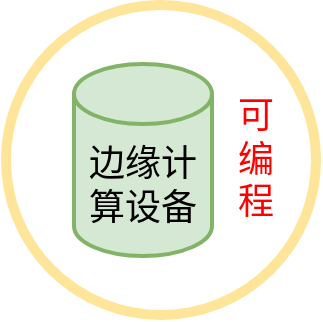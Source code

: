 <mxfile version="15.6.2" type="github">
  <diagram id="7dJDY6J8ruluYiG7sJqj" name="Page-1">
    <mxGraphModel dx="1038" dy="580" grid="0" gridSize="10" guides="1" tooltips="1" connect="1" arrows="1" fold="1" page="1" pageScale="1" pageWidth="827" pageHeight="1169" math="0" shadow="0">
      <root>
        <mxCell id="0" />
        <mxCell id="1" parent="0" />
        <mxCell id="V9CTdbYVohmOtfNT4z9H-1" value="&amp;nbsp; &amp;nbsp; &amp;nbsp; &amp;nbsp; &amp;nbsp; &amp;nbsp; &amp;nbsp; &amp;nbsp; &amp;nbsp; &amp;nbsp; &amp;nbsp; &amp;nbsp; &amp;nbsp; &amp;nbsp; &amp;nbsp; &amp;nbsp; &lt;font color=&quot;#ff0000&quot;&gt;&amp;nbsp;&lt;font style=&quot;font-size: 18px&quot;&gt;可&amp;nbsp; &amp;nbsp; &amp;nbsp; &amp;nbsp; &amp;nbsp; &amp;nbsp; &amp;nbsp; &amp;nbsp; &amp;nbsp; &amp;nbsp; &amp;nbsp; &amp;nbsp;编&lt;br&gt;&amp;nbsp; &amp;nbsp; &amp;nbsp; &amp;nbsp; &amp;nbsp; &amp;nbsp; &amp;nbsp; &amp;nbsp; &amp;nbsp; &amp;nbsp;程&lt;/font&gt;&lt;/font&gt;" style="ellipse;whiteSpace=wrap;html=1;aspect=fixed;strokeColor=#FFE599;strokeWidth=5;" vertex="1" parent="1">
          <mxGeometry x="286" y="245.5" width="155" height="155" as="geometry" />
        </mxCell>
        <mxCell id="V9CTdbYVohmOtfNT4z9H-2" value="&lt;font style=&quot;font-size: 18px&quot;&gt;边缘计算设备&lt;/font&gt;" style="shape=cylinder3;whiteSpace=wrap;html=1;boundedLbl=1;backgroundOutline=1;size=15;strokeColor=#82b366;strokeWidth=2;fillColor=#d5e8d4;" vertex="1" parent="1">
          <mxGeometry x="320" y="275" width="69" height="96" as="geometry" />
        </mxCell>
      </root>
    </mxGraphModel>
  </diagram>
</mxfile>

